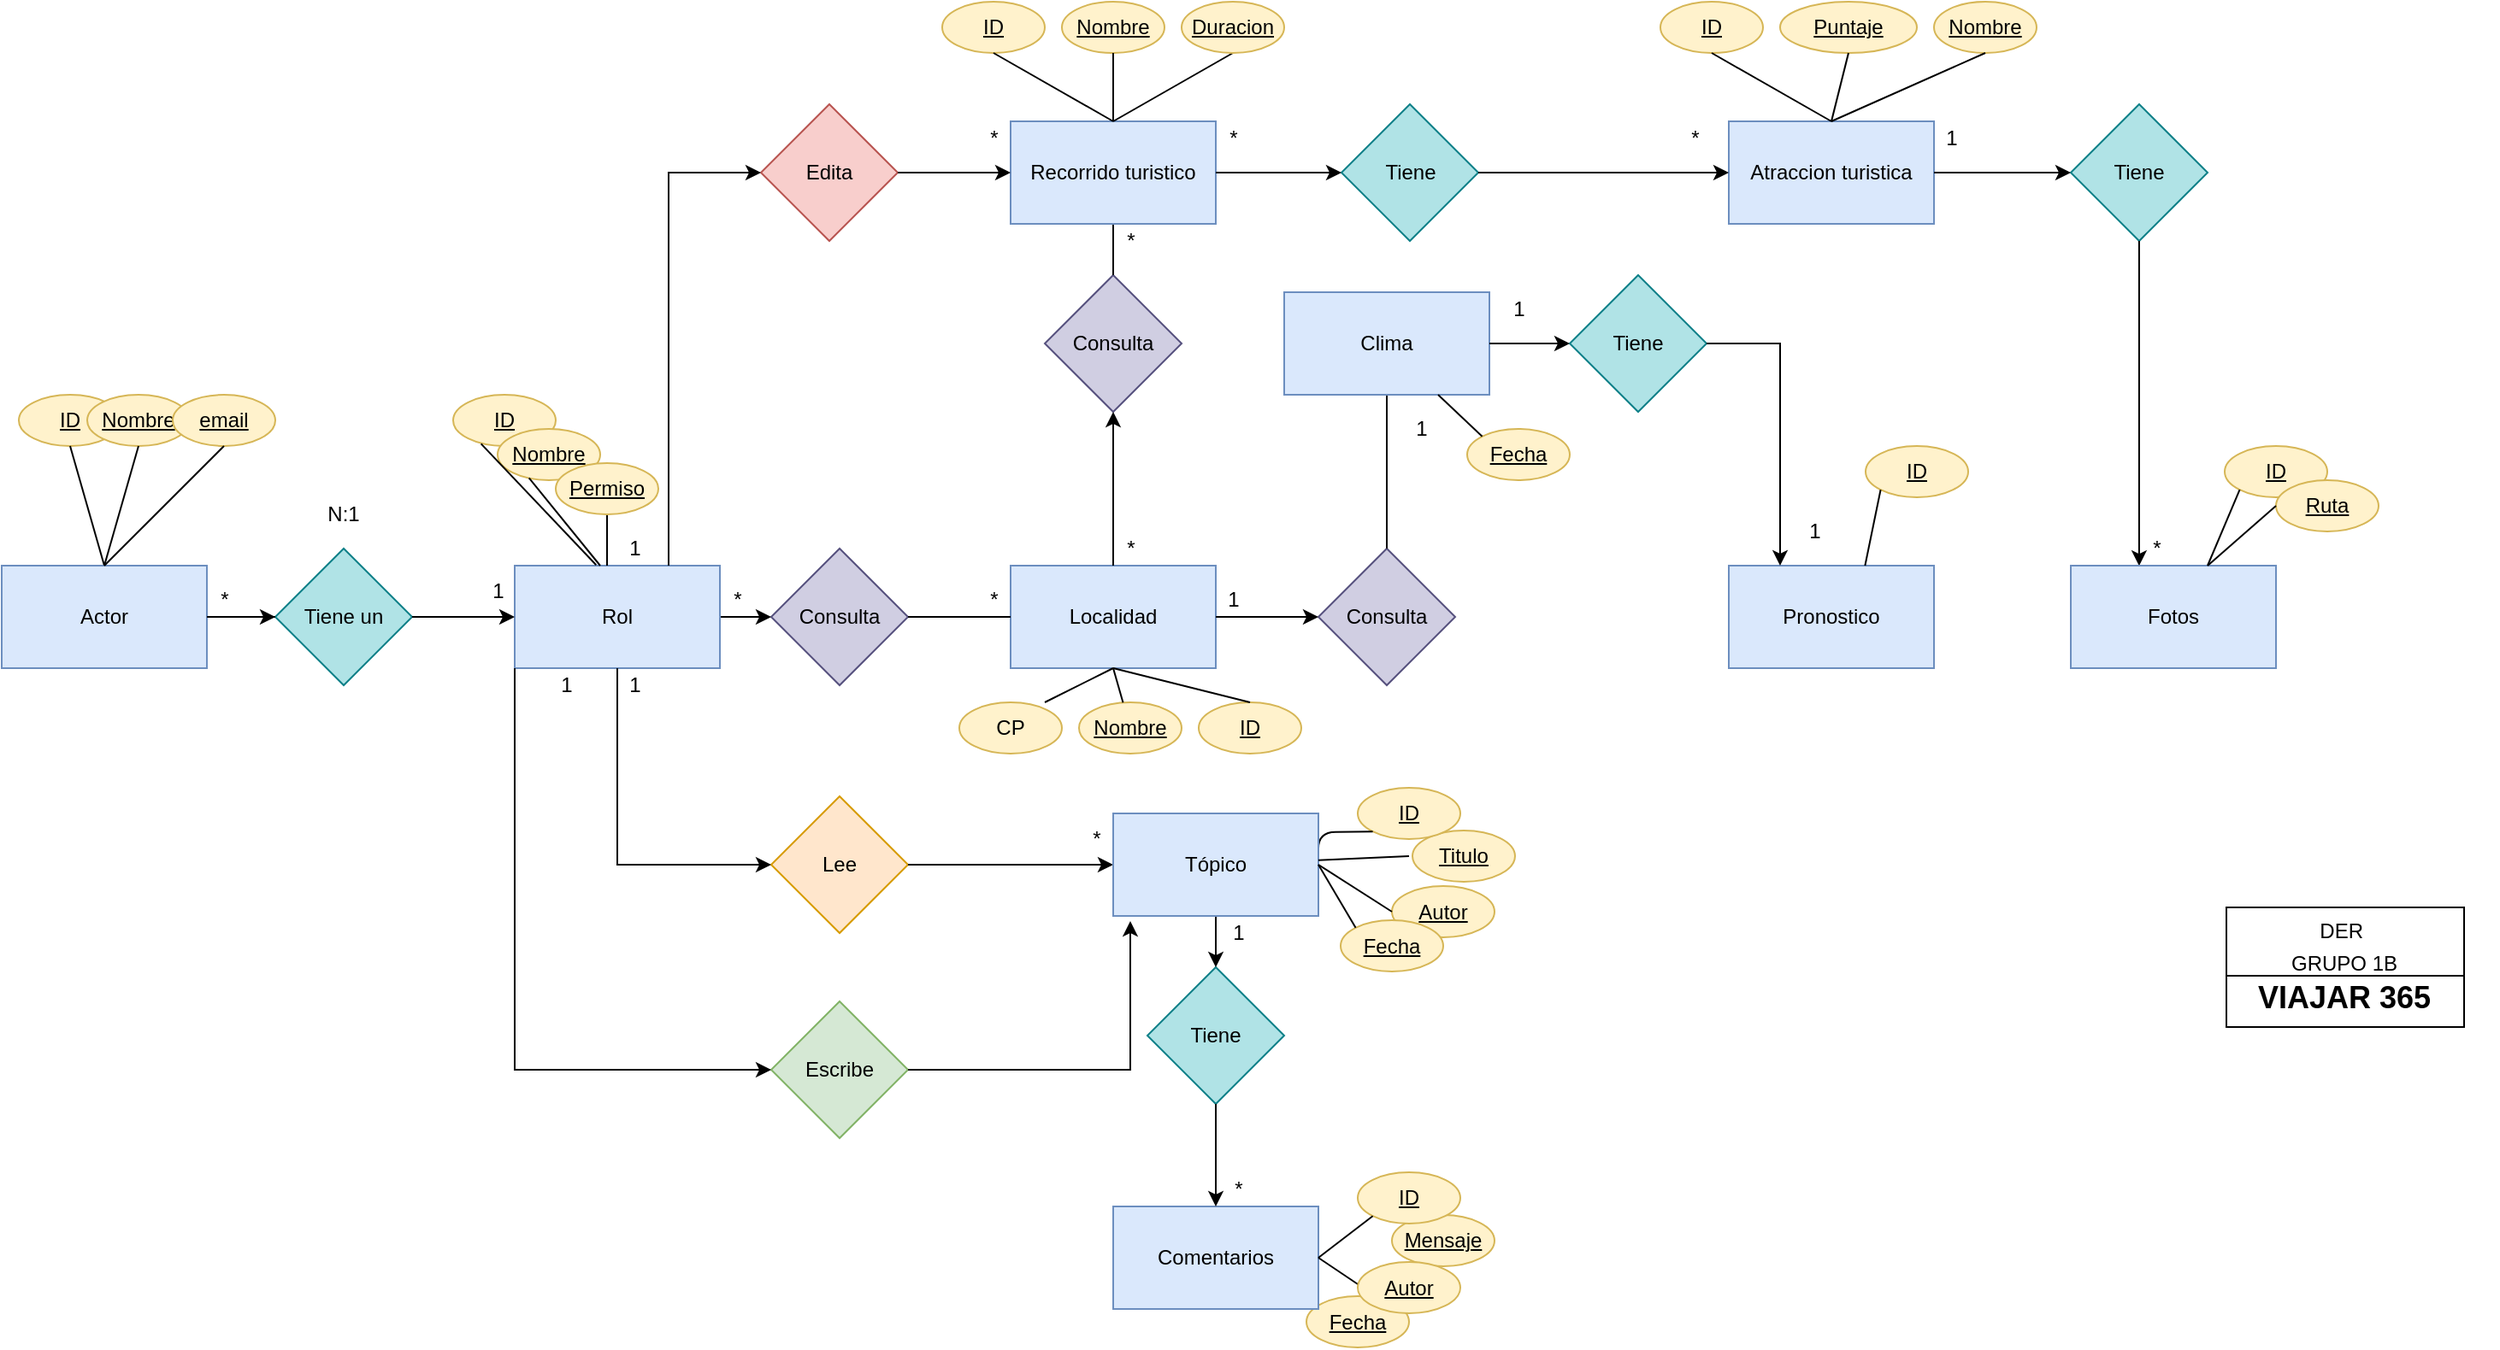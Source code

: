 <mxfile version="13.9.9" type="device"><diagram id="86EcQ5BP9vxSRsthsV8x" name="Page-1"><mxGraphModel dx="1006" dy="480" grid="1" gridSize="10" guides="1" tooltips="1" connect="1" arrows="1" fold="1" page="1" pageScale="1" pageWidth="827" pageHeight="1169" math="0" shadow="0"><root><mxCell id="0"/><mxCell id="1" parent="0"/><mxCell id="mu56oPrA9GOBE_GaLdoB-29" value="CP" style="ellipse;whiteSpace=wrap;html=1;fillColor=#fff2cc;strokeColor=#d6b656;" parent="1" vertex="1"><mxGeometry x="590" y="470" width="60" height="30" as="geometry"/></mxCell><mxCell id="CW9kjy_8tyR05ECF4ScM-4" value="Localidad" style="rounded=0;whiteSpace=wrap;html=1;fillColor=#dae8fc;strokeColor=#6c8ebf;" parent="1" vertex="1"><mxGeometry x="620" y="390" width="120" height="60" as="geometry"/></mxCell><mxCell id="3Yz3_kqwqckPV9ul7JrI-4" value="Consulta" style="rhombus;whiteSpace=wrap;html=1;fillColor=#d0cee2;strokeColor=#56517e;" parent="1" vertex="1"><mxGeometry x="480" y="380" width="80" height="80" as="geometry"/></mxCell><mxCell id="3Yz3_kqwqckPV9ul7JrI-11" value="Consulta" style="rhombus;whiteSpace=wrap;html=1;fillColor=#d0cee2;strokeColor=#56517e;" parent="1" vertex="1"><mxGeometry x="640" y="220" width="80" height="80" as="geometry"/></mxCell><mxCell id="3Yz3_kqwqckPV9ul7JrI-62" style="edgeStyle=orthogonalEdgeStyle;rounded=0;orthogonalLoop=1;jettySize=auto;html=1;exitX=0.5;exitY=0;exitDx=0;exitDy=0;entryX=0.5;entryY=1;entryDx=0;entryDy=0;" parent="1" source="CW9kjy_8tyR05ECF4ScM-4" target="3Yz3_kqwqckPV9ul7JrI-11" edge="1"><mxGeometry x="30" y="120" as="geometry"/></mxCell><mxCell id="3Yz3_kqwqckPV9ul7JrI-12" value="Consulta" style="rhombus;whiteSpace=wrap;html=1;fillColor=#d0cee2;strokeColor=#56517e;" parent="1" vertex="1"><mxGeometry x="800" y="380" width="80" height="80" as="geometry"/></mxCell><mxCell id="3Yz3_kqwqckPV9ul7JrI-18" value="" style="endArrow=none;html=1;entryX=0.5;entryY=1;entryDx=0;entryDy=0;exitX=0.5;exitY=0;exitDx=0;exitDy=0;" parent="1" source="3Yz3_kqwqckPV9ul7JrI-11" target="Ur3DEaM6I8VgG-aV_CgL-1" edge="1"><mxGeometry x="30" y="120" width="50" height="50" as="geometry"><mxPoint x="550" y="250" as="sourcePoint"/><mxPoint x="600" y="200" as="targetPoint"/></mxGeometry></mxCell><mxCell id="3Yz3_kqwqckPV9ul7JrI-19" value="" style="endArrow=none;html=1;entryX=0.5;entryY=1;entryDx=0;entryDy=0;exitX=0.5;exitY=0;exitDx=0;exitDy=0;" parent="1" source="3Yz3_kqwqckPV9ul7JrI-12" target="CW9kjy_8tyR05ECF4ScM-2" edge="1"><mxGeometry x="30" y="120" width="50" height="50" as="geometry"><mxPoint x="790" y="270" as="sourcePoint"/><mxPoint x="840" y="220" as="targetPoint"/></mxGeometry></mxCell><mxCell id="3Yz3_kqwqckPV9ul7JrI-61" style="edgeStyle=orthogonalEdgeStyle;rounded=0;orthogonalLoop=1;jettySize=auto;html=1;exitX=1;exitY=0.5;exitDx=0;exitDy=0;entryX=0;entryY=0.5;entryDx=0;entryDy=0;" parent="1" source="CW9kjy_8tyR05ECF4ScM-4" target="3Yz3_kqwqckPV9ul7JrI-12" edge="1"><mxGeometry x="30" y="120" as="geometry"/></mxCell><mxCell id="3Yz3_kqwqckPV9ul7JrI-22" value="" style="endArrow=none;html=1;entryX=0;entryY=0.5;entryDx=0;entryDy=0;exitX=1;exitY=0.5;exitDx=0;exitDy=0;" parent="1" source="3Yz3_kqwqckPV9ul7JrI-4" target="CW9kjy_8tyR05ECF4ScM-4" edge="1"><mxGeometry x="30" y="120" width="50" height="50" as="geometry"><mxPoint x="580" y="370" as="sourcePoint"/><mxPoint x="630" y="320" as="targetPoint"/></mxGeometry></mxCell><mxCell id="3Yz3_kqwqckPV9ul7JrI-34" style="edgeStyle=orthogonalEdgeStyle;rounded=0;orthogonalLoop=1;jettySize=auto;html=1;entryX=0;entryY=0.5;entryDx=0;entryDy=0;" parent="1" source="3Yz3_kqwqckPV9ul7JrI-30" target="3Yz3_kqwqckPV9ul7JrI-4" edge="1"><mxGeometry x="30" y="120" as="geometry"/></mxCell><mxCell id="3Yz3_kqwqckPV9ul7JrI-36" value="Lee" style="rhombus;whiteSpace=wrap;html=1;fillColor=#ffe6cc;strokeColor=#d79b00;" parent="1" vertex="1"><mxGeometry x="480" y="525" width="80" height="80" as="geometry"/></mxCell><mxCell id="3Yz3_kqwqckPV9ul7JrI-39" value="Escribe" style="rhombus;whiteSpace=wrap;html=1;fillColor=#d5e8d4;strokeColor=#82b366;" parent="1" vertex="1"><mxGeometry x="480" y="645" width="80" height="80" as="geometry"/></mxCell><mxCell id="3Yz3_kqwqckPV9ul7JrI-43" value="Tiene" style="rhombus;whiteSpace=wrap;html=1;fillColor=#b0e3e6;strokeColor=#0e8088;" parent="1" vertex="1"><mxGeometry x="813.5" y="120" width="80" height="80" as="geometry"/></mxCell><mxCell id="3Yz3_kqwqckPV9ul7JrI-47" value="Tiene" style="rhombus;whiteSpace=wrap;html=1;fillColor=#b0e3e6;strokeColor=#0e8088;" parent="1" vertex="1"><mxGeometry x="947" y="220" width="80" height="80" as="geometry"/></mxCell><mxCell id="3Yz3_kqwqckPV9ul7JrI-59" value="&lt;u&gt;ID&lt;/u&gt;" style="ellipse;whiteSpace=wrap;html=1;fillColor=#fff2cc;strokeColor=#d6b656;" parent="1" vertex="1"><mxGeometry x="40" y="290" width="60" height="30" as="geometry"/></mxCell><mxCell id="3Yz3_kqwqckPV9ul7JrI-69" value="*" style="text;html=1;align=center;verticalAlign=middle;resizable=0;points=[];autosize=1;" parent="1" vertex="1"><mxGeometry x="600" y="400" width="20" height="20" as="geometry"/></mxCell><mxCell id="3Yz3_kqwqckPV9ul7JrI-79" value="1" style="text;html=1;align=center;verticalAlign=middle;resizable=0;points=[];autosize=1;" parent="1" vertex="1"><mxGeometry x="740" y="400" width="20" height="20" as="geometry"/></mxCell><mxCell id="3Yz3_kqwqckPV9ul7JrI-83" value="*" style="text;html=1;align=center;verticalAlign=middle;resizable=0;points=[];autosize=1;" parent="1" vertex="1"><mxGeometry x="680" y="370" width="20" height="20" as="geometry"/></mxCell><mxCell id="4lgMsZDVUdZ11g3GKiUv-1" value="Edita" style="rhombus;whiteSpace=wrap;html=1;fillColor=#f8cecc;strokeColor=#b85450;" parent="1" vertex="1"><mxGeometry x="474" y="120" width="80" height="80" as="geometry"/></mxCell><mxCell id="4lgMsZDVUdZ11g3GKiUv-6" value="Tiene" style="rhombus;whiteSpace=wrap;html=1;fillColor=#b0e3e6;strokeColor=#0e8088;" parent="1" vertex="1"><mxGeometry x="1240" y="120" width="80" height="80" as="geometry"/></mxCell><mxCell id="4lgMsZDVUdZ11g3GKiUv-9" style="edgeStyle=orthogonalEdgeStyle;rounded=0;orthogonalLoop=1;jettySize=auto;html=1;entryX=0.333;entryY=0.002;entryDx=0;entryDy=0;entryPerimeter=0;" parent="1" source="4lgMsZDVUdZ11g3GKiUv-6" target="4lgMsZDVUdZ11g3GKiUv-8" edge="1"><mxGeometry x="1410" y="250" as="geometry"><Array as="points"/></mxGeometry></mxCell><mxCell id="4lgMsZDVUdZ11g3GKiUv-18" value="" style="endArrow=none;html=1;exitX=0.5;exitY=0;exitDx=0;exitDy=0;entryX=0.5;entryY=1;entryDx=0;entryDy=0;" parent="1" source="CW9kjy_8tyR05ECF4ScM-3" target="3Yz3_kqwqckPV9ul7JrI-59" edge="1"><mxGeometry x="30" y="120" width="50" height="50" as="geometry"><mxPoint x="640" y="520" as="sourcePoint"/><mxPoint x="130" y="340" as="targetPoint"/></mxGeometry></mxCell><mxCell id="4lgMsZDVUdZ11g3GKiUv-22" value="" style="group" parent="1" vertex="1" connectable="0"><mxGeometry x="1010" y="130" width="170" height="60" as="geometry"/></mxCell><mxCell id="3Yz3_kqwqckPV9ul7JrI-42" value="Atraccion turistica" style="whiteSpace=wrap;html=1;fillColor=#dae8fc;strokeColor=#6c8ebf;" parent="4lgMsZDVUdZ11g3GKiUv-22" vertex="1"><mxGeometry x="30" width="120" height="60" as="geometry"/></mxCell><mxCell id="3Yz3_kqwqckPV9ul7JrI-80" value="*" style="text;html=1;align=center;verticalAlign=middle;resizable=0;points=[];autosize=1;" parent="4lgMsZDVUdZ11g3GKiUv-22" vertex="1"><mxGeometry width="20" height="20" as="geometry"/></mxCell><mxCell id="4lgMsZDVUdZ11g3GKiUv-10" value="1" style="text;html=1;align=center;verticalAlign=middle;resizable=0;points=[];autosize=1;" parent="4lgMsZDVUdZ11g3GKiUv-22" vertex="1"><mxGeometry x="150" width="20" height="20" as="geometry"/></mxCell><mxCell id="3Yz3_kqwqckPV9ul7JrI-45" style="edgeStyle=orthogonalEdgeStyle;rounded=0;orthogonalLoop=1;jettySize=auto;html=1;exitX=1;exitY=0.5;exitDx=0;exitDy=0;" parent="1" source="3Yz3_kqwqckPV9ul7JrI-43" target="3Yz3_kqwqckPV9ul7JrI-42" edge="1"><mxGeometry x="30" y="120" as="geometry"/></mxCell><mxCell id="4lgMsZDVUdZ11g3GKiUv-7" style="edgeStyle=orthogonalEdgeStyle;rounded=0;orthogonalLoop=1;jettySize=auto;html=1;exitX=1;exitY=0.5;exitDx=0;exitDy=0;" parent="1" source="3Yz3_kqwqckPV9ul7JrI-42" target="4lgMsZDVUdZ11g3GKiUv-6" edge="1"><mxGeometry x="30" y="120" as="geometry"/></mxCell><mxCell id="4lgMsZDVUdZ11g3GKiUv-23" value="" style="group" parent="1" vertex="1" connectable="0"><mxGeometry x="1240" y="360" width="120" height="90" as="geometry"/></mxCell><mxCell id="4lgMsZDVUdZ11g3GKiUv-8" value="Fotos" style="whiteSpace=wrap;html=1;fillColor=#dae8fc;strokeColor=#6c8ebf;" parent="4lgMsZDVUdZ11g3GKiUv-23" vertex="1"><mxGeometry y="30" width="120" height="60" as="geometry"/></mxCell><mxCell id="4lgMsZDVUdZ11g3GKiUv-11" value="*" style="text;html=1;align=center;verticalAlign=middle;resizable=0;points=[];autosize=1;" parent="4lgMsZDVUdZ11g3GKiUv-23" vertex="1"><mxGeometry x="40" y="10" width="20" height="20" as="geometry"/></mxCell><mxCell id="4lgMsZDVUdZ11g3GKiUv-24" value="" style="group" parent="1" vertex="1" connectable="0"><mxGeometry x="1040" y="360" width="120" height="90" as="geometry"/></mxCell><mxCell id="3Yz3_kqwqckPV9ul7JrI-46" value="Pronostico" style="whiteSpace=wrap;html=1;fillColor=#dae8fc;strokeColor=#6c8ebf;" parent="4lgMsZDVUdZ11g3GKiUv-24" vertex="1"><mxGeometry y="30" width="120" height="60" as="geometry"/></mxCell><mxCell id="3Yz3_kqwqckPV9ul7JrI-84" value="1" style="text;html=1;align=center;verticalAlign=middle;resizable=0;points=[];autosize=1;" parent="4lgMsZDVUdZ11g3GKiUv-24" vertex="1"><mxGeometry x="40" width="20" height="20" as="geometry"/></mxCell><mxCell id="3Yz3_kqwqckPV9ul7JrI-49" style="edgeStyle=orthogonalEdgeStyle;rounded=0;orthogonalLoop=1;jettySize=auto;html=1;exitX=1;exitY=0.5;exitDx=0;exitDy=0;" parent="1" source="3Yz3_kqwqckPV9ul7JrI-47" target="3Yz3_kqwqckPV9ul7JrI-46" edge="1"><mxGeometry x="30" y="120" as="geometry"><Array as="points"><mxPoint x="1070" y="260"/></Array></mxGeometry></mxCell><mxCell id="4lgMsZDVUdZ11g3GKiUv-25" value="" style="group" parent="1" vertex="1" connectable="0"><mxGeometry x="780" y="230" width="147" height="90" as="geometry"/></mxCell><mxCell id="CW9kjy_8tyR05ECF4ScM-2" value="Clima&lt;br&gt;" style="rounded=0;whiteSpace=wrap;html=1;fillColor=#dae8fc;strokeColor=#6c8ebf;" parent="4lgMsZDVUdZ11g3GKiUv-25" vertex="1"><mxGeometry width="120" height="60" as="geometry"/></mxCell><mxCell id="3Yz3_kqwqckPV9ul7JrI-78" value="1" style="text;html=1;align=center;verticalAlign=middle;resizable=0;points=[];autosize=1;" parent="4lgMsZDVUdZ11g3GKiUv-25" vertex="1"><mxGeometry x="70" y="70" width="20" height="20" as="geometry"/></mxCell><mxCell id="3Yz3_kqwqckPV9ul7JrI-85" value="1" style="text;html=1;align=center;verticalAlign=middle;resizable=0;points=[];autosize=1;" parent="4lgMsZDVUdZ11g3GKiUv-25" vertex="1"><mxGeometry x="127" width="20" height="20" as="geometry"/></mxCell><mxCell id="3Yz3_kqwqckPV9ul7JrI-48" style="edgeStyle=orthogonalEdgeStyle;rounded=0;orthogonalLoop=1;jettySize=auto;html=1;entryX=0;entryY=0.5;entryDx=0;entryDy=0;" parent="1" source="CW9kjy_8tyR05ECF4ScM-2" target="3Yz3_kqwqckPV9ul7JrI-47" edge="1"><mxGeometry x="30" y="120" as="geometry"/></mxCell><mxCell id="4lgMsZDVUdZ11g3GKiUv-26" value="" style="group" parent="1" vertex="1" connectable="0"><mxGeometry x="600" y="130" width="160" height="80" as="geometry"/></mxCell><mxCell id="Ur3DEaM6I8VgG-aV_CgL-1" value="Recorrido turistico" style="whiteSpace=wrap;html=1;fillColor=#dae8fc;strokeColor=#6c8ebf;" parent="4lgMsZDVUdZ11g3GKiUv-26" vertex="1"><mxGeometry x="20" width="120" height="60" as="geometry"/></mxCell><mxCell id="3Yz3_kqwqckPV9ul7JrI-81" value="*" style="text;html=1;align=center;verticalAlign=middle;resizable=0;points=[];autosize=1;" parent="4lgMsZDVUdZ11g3GKiUv-26" vertex="1"><mxGeometry x="140" width="20" height="20" as="geometry"/></mxCell><mxCell id="3Yz3_kqwqckPV9ul7JrI-82" value="*" style="text;html=1;align=center;verticalAlign=middle;resizable=0;points=[];autosize=1;" parent="4lgMsZDVUdZ11g3GKiUv-26" vertex="1"><mxGeometry x="80" y="60" width="20" height="20" as="geometry"/></mxCell><mxCell id="4lgMsZDVUdZ11g3GKiUv-5" value="*" style="text;html=1;align=center;verticalAlign=middle;resizable=0;points=[];autosize=1;" parent="4lgMsZDVUdZ11g3GKiUv-26" vertex="1"><mxGeometry width="20" height="20" as="geometry"/></mxCell><mxCell id="3Yz3_kqwqckPV9ul7JrI-44" style="edgeStyle=orthogonalEdgeStyle;rounded=0;orthogonalLoop=1;jettySize=auto;html=1;exitX=1;exitY=0.5;exitDx=0;exitDy=0;entryX=0;entryY=0.5;entryDx=0;entryDy=0;" parent="1" source="Ur3DEaM6I8VgG-aV_CgL-1" target="3Yz3_kqwqckPV9ul7JrI-43" edge="1"><mxGeometry x="30" y="120" as="geometry"/></mxCell><mxCell id="4lgMsZDVUdZ11g3GKiUv-3" style="edgeStyle=orthogonalEdgeStyle;rounded=0;orthogonalLoop=1;jettySize=auto;html=1;exitX=1;exitY=0.5;exitDx=0;exitDy=0;entryX=0;entryY=0.5;entryDx=0;entryDy=0;" parent="1" source="4lgMsZDVUdZ11g3GKiUv-1" target="Ur3DEaM6I8VgG-aV_CgL-1" edge="1"><mxGeometry x="30" y="120" as="geometry"/></mxCell><mxCell id="3Yz3_kqwqckPV9ul7JrI-38" style="edgeStyle=orthogonalEdgeStyle;rounded=0;orthogonalLoop=1;jettySize=auto;html=1;exitX=1;exitY=0.5;exitDx=0;exitDy=0;entryX=0;entryY=0.5;entryDx=0;entryDy=0;" parent="1" source="3Yz3_kqwqckPV9ul7JrI-36" target="MVi90P_nsS6b1GFwKUVn-50" edge="1"><mxGeometry x="30" y="120" as="geometry"><mxPoint x="670" y="565" as="targetPoint"/></mxGeometry></mxCell><mxCell id="3Yz3_kqwqckPV9ul7JrI-41" style="edgeStyle=orthogonalEdgeStyle;rounded=0;orthogonalLoop=1;jettySize=auto;html=1;exitX=1;exitY=0.5;exitDx=0;exitDy=0;" parent="1" source="3Yz3_kqwqckPV9ul7JrI-39" edge="1"><mxGeometry x="30" y="120" as="geometry"><mxPoint x="560" y="800" as="sourcePoint"/><Array as="points"><mxPoint x="690" y="685"/></Array><mxPoint x="690" y="598" as="targetPoint"/></mxGeometry></mxCell><mxCell id="4lgMsZDVUdZ11g3GKiUv-28" value="" style="group" parent="1" vertex="1" connectable="0"><mxGeometry x="310" y="370" width="160" height="100" as="geometry"/></mxCell><mxCell id="3Yz3_kqwqckPV9ul7JrI-30" value="Rol" style="whiteSpace=wrap;html=1;fillColor=#dae8fc;strokeColor=#6c8ebf;" parent="4lgMsZDVUdZ11g3GKiUv-28" vertex="1"><mxGeometry x="20" y="20" width="120" height="60" as="geometry"/></mxCell><mxCell id="3Yz3_kqwqckPV9ul7JrI-67" value="1" style="text;html=1;align=center;verticalAlign=middle;resizable=0;points=[];autosize=1;" parent="4lgMsZDVUdZ11g3GKiUv-28" vertex="1"><mxGeometry y="25" width="20" height="20" as="geometry"/></mxCell><mxCell id="3Yz3_kqwqckPV9ul7JrI-68" value="*" style="text;html=1;align=center;verticalAlign=middle;resizable=0;points=[];autosize=1;" parent="4lgMsZDVUdZ11g3GKiUv-28" vertex="1"><mxGeometry x="140" y="30" width="20" height="20" as="geometry"/></mxCell><mxCell id="3Yz3_kqwqckPV9ul7JrI-70" value="1" style="text;html=1;align=center;verticalAlign=middle;resizable=0;points=[];autosize=1;" parent="4lgMsZDVUdZ11g3GKiUv-28" vertex="1"><mxGeometry x="80" y="80" width="20" height="20" as="geometry"/></mxCell><mxCell id="3Yz3_kqwqckPV9ul7JrI-71" value="1" style="text;html=1;align=center;verticalAlign=middle;resizable=0;points=[];autosize=1;" parent="4lgMsZDVUdZ11g3GKiUv-28" vertex="1"><mxGeometry x="40" y="80" width="20" height="20" as="geometry"/></mxCell><mxCell id="4lgMsZDVUdZ11g3GKiUv-4" value="1" style="text;html=1;align=center;verticalAlign=middle;resizable=0;points=[];autosize=1;" parent="4lgMsZDVUdZ11g3GKiUv-28" vertex="1"><mxGeometry x="80" width="20" height="20" as="geometry"/></mxCell><mxCell id="mu56oPrA9GOBE_GaLdoB-30" value="" style="endArrow=none;html=1;entryX=0.5;entryY=1;entryDx=0;entryDy=0;" parent="4lgMsZDVUdZ11g3GKiUv-28" target="mu56oPrA9GOBE_GaLdoB-21" edge="1"><mxGeometry width="50" height="50" relative="1" as="geometry"><mxPoint x="74" y="20" as="sourcePoint"/><mxPoint x="10" y="-20" as="targetPoint"/></mxGeometry></mxCell><mxCell id="4lgMsZDVUdZ11g3GKiUv-15" style="edgeStyle=orthogonalEdgeStyle;rounded=0;orthogonalLoop=1;jettySize=auto;html=1;exitX=0.5;exitY=1;exitDx=0;exitDy=0;entryX=0;entryY=0.5;entryDx=0;entryDy=0;" parent="1" source="3Yz3_kqwqckPV9ul7JrI-30" target="3Yz3_kqwqckPV9ul7JrI-36" edge="1"><mxGeometry x="30" y="120" as="geometry"/></mxCell><mxCell id="3Yz3_kqwqckPV9ul7JrI-40" style="edgeStyle=orthogonalEdgeStyle;rounded=0;orthogonalLoop=1;jettySize=auto;html=1;entryX=0;entryY=0.5;entryDx=0;entryDy=0;" parent="1" source="3Yz3_kqwqckPV9ul7JrI-30" target="3Yz3_kqwqckPV9ul7JrI-39" edge="1"><mxGeometry x="30" y="120" as="geometry"><Array as="points"><mxPoint x="330" y="685"/></Array></mxGeometry></mxCell><mxCell id="4lgMsZDVUdZ11g3GKiUv-2" style="edgeStyle=orthogonalEdgeStyle;rounded=0;orthogonalLoop=1;jettySize=auto;html=1;entryX=0;entryY=0.5;entryDx=0;entryDy=0;" parent="1" target="4lgMsZDVUdZ11g3GKiUv-1" edge="1"><mxGeometry x="30" y="120" as="geometry"><mxPoint x="420" y="390" as="sourcePoint"/><Array as="points"><mxPoint x="420" y="160"/></Array></mxGeometry></mxCell><mxCell id="4lgMsZDVUdZ11g3GKiUv-30" value="" style="group" parent="1" vertex="1" connectable="0"><mxGeometry x="30" y="390" width="140" height="60" as="geometry"/></mxCell><mxCell id="CW9kjy_8tyR05ECF4ScM-3" value="Actor" style="rounded=0;whiteSpace=wrap;html=1;fillColor=#dae8fc;strokeColor=#6c8ebf;" parent="4lgMsZDVUdZ11g3GKiUv-30" vertex="1"><mxGeometry width="120" height="60" as="geometry"/></mxCell><mxCell id="3Yz3_kqwqckPV9ul7JrI-66" value="*" style="text;html=1;align=center;verticalAlign=middle;resizable=0;points=[];autosize=1;" parent="4lgMsZDVUdZ11g3GKiUv-30" vertex="1"><mxGeometry x="120" y="10" width="20" height="20" as="geometry"/></mxCell><mxCell id="4lgMsZDVUdZ11g3GKiUv-31" value="" style="group" parent="1" vertex="1" connectable="0"><mxGeometry x="190" y="350" width="80" height="110" as="geometry"/></mxCell><mxCell id="3Yz3_kqwqckPV9ul7JrI-32" value="Tiene un" style="rhombus;whiteSpace=wrap;html=1;fillColor=#b0e3e6;strokeColor=#0e8088;" parent="4lgMsZDVUdZ11g3GKiUv-31" vertex="1"><mxGeometry y="30" width="80" height="80" as="geometry"/></mxCell><mxCell id="3Yz3_kqwqckPV9ul7JrI-65" value="N:1" style="text;html=1;strokeColor=none;fillColor=none;align=center;verticalAlign=middle;whiteSpace=wrap;rounded=0;" parent="4lgMsZDVUdZ11g3GKiUv-31" vertex="1"><mxGeometry x="20" width="40" height="20" as="geometry"/></mxCell><mxCell id="3Yz3_kqwqckPV9ul7JrI-33" style="edgeStyle=orthogonalEdgeStyle;rounded=0;orthogonalLoop=1;jettySize=auto;html=1;entryX=0;entryY=0.5;entryDx=0;entryDy=0;" parent="1" source="3Yz3_kqwqckPV9ul7JrI-32" target="3Yz3_kqwqckPV9ul7JrI-30" edge="1"><mxGeometry x="30" y="120" as="geometry"/></mxCell><mxCell id="4lgMsZDVUdZ11g3GKiUv-29" value="" style="edgeStyle=none;rounded=0;orthogonalLoop=1;jettySize=auto;html=1;" parent="1" source="CW9kjy_8tyR05ECF4ScM-3" target="3Yz3_kqwqckPV9ul7JrI-32" edge="1"><mxGeometry x="30" y="120" as="geometry"/></mxCell><mxCell id="3Yz3_kqwqckPV9ul7JrI-21" value="" style="endArrow=none;html=1;exitX=0;exitY=0.5;exitDx=0;exitDy=0;entryX=1;entryY=0.5;entryDx=0;entryDy=0;edgeStyle=orthogonalEdgeStyle;" parent="1" source="3Yz3_kqwqckPV9ul7JrI-32" target="CW9kjy_8tyR05ECF4ScM-3" edge="1"><mxGeometry x="30" y="120" width="50" height="50" as="geometry"><mxPoint x="570" y="360" as="sourcePoint"/><mxPoint x="620" y="310" as="targetPoint"/></mxGeometry></mxCell><mxCell id="4lgMsZDVUdZ11g3GKiUv-42" value="" style="group" parent="1" vertex="1" connectable="0"><mxGeometry x="1310" y="580" width="180" height="90" as="geometry"/></mxCell><mxCell id="4lgMsZDVUdZ11g3GKiUv-37" value="DER&amp;nbsp;&lt;br&gt;GRUPO 1B&lt;b style=&quot;font-size: 18px&quot;&gt;&lt;br&gt;VIAJAR 365&lt;/b&gt;" style="text;html=1;strokeColor=none;fillColor=none;align=center;verticalAlign=middle;whiteSpace=wrap;rounded=0;" parent="4lgMsZDVUdZ11g3GKiUv-42" vertex="1"><mxGeometry width="180" height="90" as="geometry"/></mxCell><mxCell id="4lgMsZDVUdZ11g3GKiUv-41" value="" style="rounded=0;whiteSpace=wrap;html=1;fillColor=none;" parent="4lgMsZDVUdZ11g3GKiUv-42" vertex="1"><mxGeometry x="21" y="10" width="139" height="40" as="geometry"/></mxCell><object label="" id="4lgMsZDVUdZ11g3GKiUv-40"><mxCell style="rounded=0;whiteSpace=wrap;html=1;fillColor=none;" parent="4lgMsZDVUdZ11g3GKiUv-42" vertex="1"><mxGeometry x="21" y="50" width="139" height="30" as="geometry"/></mxCell></object><mxCell id="mu56oPrA9GOBE_GaLdoB-1" value="&lt;u&gt;ID&lt;/u&gt;" style="ellipse;whiteSpace=wrap;html=1;fillColor=#fff2cc;strokeColor=#d6b656;" parent="1" vertex="1"><mxGeometry x="294" y="290" width="60" height="30" as="geometry"/></mxCell><mxCell id="mu56oPrA9GOBE_GaLdoB-2" value="&lt;u&gt;ID&lt;/u&gt;" style="ellipse;whiteSpace=wrap;html=1;fillColor=#fff2cc;strokeColor=#d6b656;" parent="1" vertex="1"><mxGeometry x="1000" y="60" width="60" height="30" as="geometry"/></mxCell><mxCell id="mu56oPrA9GOBE_GaLdoB-3" value="&lt;u&gt;ID&lt;/u&gt;" style="ellipse;whiteSpace=wrap;html=1;fillColor=#fff2cc;strokeColor=#d6b656;" parent="1" vertex="1"><mxGeometry x="580" y="60" width="60" height="30" as="geometry"/></mxCell><mxCell id="mu56oPrA9GOBE_GaLdoB-5" value="&lt;u&gt;ID&lt;/u&gt;" style="ellipse;whiteSpace=wrap;html=1;fillColor=#fff2cc;strokeColor=#d6b656;" parent="1" vertex="1"><mxGeometry x="1120" y="320" width="60" height="30" as="geometry"/></mxCell><mxCell id="mu56oPrA9GOBE_GaLdoB-6" value="&lt;u&gt;ID&lt;/u&gt;" style="ellipse;whiteSpace=wrap;html=1;fillColor=#fff2cc;strokeColor=#d6b656;" parent="1" vertex="1"><mxGeometry x="1330" y="320" width="60" height="30" as="geometry"/></mxCell><mxCell id="mu56oPrA9GOBE_GaLdoB-7" value="&lt;u&gt;ID&lt;/u&gt;" style="ellipse;whiteSpace=wrap;html=1;fillColor=#fff2cc;strokeColor=#d6b656;" parent="1" vertex="1"><mxGeometry x="730" y="470" width="60" height="30" as="geometry"/></mxCell><mxCell id="mu56oPrA9GOBE_GaLdoB-10" value="&lt;u&gt;Nombre&lt;/u&gt;" style="ellipse;whiteSpace=wrap;html=1;fillColor=#fff2cc;strokeColor=#d6b656;" parent="1" vertex="1"><mxGeometry x="80" y="290" width="60" height="30" as="geometry"/></mxCell><mxCell id="mu56oPrA9GOBE_GaLdoB-12" value="&lt;u&gt;email&lt;br&gt;&lt;/u&gt;" style="ellipse;whiteSpace=wrap;html=1;fillColor=#fff2cc;strokeColor=#d6b656;" parent="1" vertex="1"><mxGeometry x="130" y="290" width="60" height="30" as="geometry"/></mxCell><mxCell id="mu56oPrA9GOBE_GaLdoB-13" value="&lt;u&gt;Nombre&lt;/u&gt;" style="ellipse;whiteSpace=wrap;html=1;fillColor=#fff2cc;strokeColor=#d6b656;" parent="1" vertex="1"><mxGeometry x="320" y="310" width="60" height="30" as="geometry"/></mxCell><mxCell id="mu56oPrA9GOBE_GaLdoB-17" value="" style="endArrow=none;html=1;entryX=0.5;entryY=1;entryDx=0;entryDy=0;" parent="1" target="mu56oPrA9GOBE_GaLdoB-10" edge="1"><mxGeometry width="50" height="50" relative="1" as="geometry"><mxPoint x="90" y="390" as="sourcePoint"/><mxPoint x="170" y="330" as="targetPoint"/></mxGeometry></mxCell><mxCell id="mu56oPrA9GOBE_GaLdoB-18" value="" style="endArrow=none;html=1;entryX=0.5;entryY=1;entryDx=0;entryDy=0;exitX=0.5;exitY=0;exitDx=0;exitDy=0;" parent="1" source="CW9kjy_8tyR05ECF4ScM-3" target="mu56oPrA9GOBE_GaLdoB-12" edge="1"><mxGeometry width="50" height="50" relative="1" as="geometry"><mxPoint x="160" y="370" as="sourcePoint"/><mxPoint x="210" y="320" as="targetPoint"/></mxGeometry></mxCell><mxCell id="mu56oPrA9GOBE_GaLdoB-19" value="&lt;u&gt;Nombre&lt;/u&gt;" style="ellipse;whiteSpace=wrap;html=1;fillColor=#fff2cc;strokeColor=#d6b656;" parent="1" vertex="1"><mxGeometry x="660" y="470" width="60" height="30" as="geometry"/></mxCell><mxCell id="mu56oPrA9GOBE_GaLdoB-20" style="edgeStyle=none;rounded=0;orthogonalLoop=1;jettySize=auto;html=1;exitX=1;exitY=0;exitDx=0;exitDy=0;" parent="1" source="mu56oPrA9GOBE_GaLdoB-7" target="mu56oPrA9GOBE_GaLdoB-7" edge="1"><mxGeometry relative="1" as="geometry"/></mxCell><mxCell id="mu56oPrA9GOBE_GaLdoB-21" value="&lt;u&gt;Permiso&lt;/u&gt;" style="ellipse;whiteSpace=wrap;html=1;fillColor=#fff2cc;strokeColor=#d6b656;" parent="1" vertex="1"><mxGeometry x="354" y="330" width="60" height="30" as="geometry"/></mxCell><mxCell id="mu56oPrA9GOBE_GaLdoB-31" value="" style="endArrow=none;html=1;entryX=0.272;entryY=0.956;entryDx=0;entryDy=0;entryPerimeter=0;exitX=0.397;exitY=-0.006;exitDx=0;exitDy=0;exitPerimeter=0;" parent="1" source="3Yz3_kqwqckPV9ul7JrI-30" target="mu56oPrA9GOBE_GaLdoB-1" edge="1"><mxGeometry width="50" height="50" relative="1" as="geometry"><mxPoint x="270" y="575" as="sourcePoint"/><mxPoint x="320" y="525" as="targetPoint"/></mxGeometry></mxCell><mxCell id="mu56oPrA9GOBE_GaLdoB-32" value="" style="endArrow=none;html=1;entryX=0.306;entryY=0.957;entryDx=0;entryDy=0;entryPerimeter=0;" parent="1" target="mu56oPrA9GOBE_GaLdoB-13" edge="1"><mxGeometry width="50" height="50" relative="1" as="geometry"><mxPoint x="380" y="390" as="sourcePoint"/><mxPoint x="300" y="485" as="targetPoint"/></mxGeometry></mxCell><mxCell id="mu56oPrA9GOBE_GaLdoB-33" value="" style="endArrow=none;html=1;entryX=0.5;entryY=1;entryDx=0;entryDy=0;" parent="1" target="CW9kjy_8tyR05ECF4ScM-4" edge="1"><mxGeometry width="50" height="50" relative="1" as="geometry"><mxPoint x="640" y="470" as="sourcePoint"/><mxPoint x="620" y="450" as="targetPoint"/></mxGeometry></mxCell><mxCell id="mu56oPrA9GOBE_GaLdoB-34" value="" style="endArrow=none;html=1;entryX=0.5;entryY=1;entryDx=0;entryDy=0;" parent="1" source="mu56oPrA9GOBE_GaLdoB-19" target="CW9kjy_8tyR05ECF4ScM-4" edge="1"><mxGeometry width="50" height="50" relative="1" as="geometry"><mxPoint x="550" y="530" as="sourcePoint"/><mxPoint x="600" y="480" as="targetPoint"/></mxGeometry></mxCell><mxCell id="mu56oPrA9GOBE_GaLdoB-35" value="" style="endArrow=none;html=1;entryX=0.5;entryY=1;entryDx=0;entryDy=0;exitX=0.5;exitY=0;exitDx=0;exitDy=0;" parent="1" source="mu56oPrA9GOBE_GaLdoB-7" target="CW9kjy_8tyR05ECF4ScM-4" edge="1"><mxGeometry width="50" height="50" relative="1" as="geometry"><mxPoint x="770" y="510" as="sourcePoint"/><mxPoint x="820" y="460" as="targetPoint"/></mxGeometry></mxCell><mxCell id="mu56oPrA9GOBE_GaLdoB-49" value="" style="endArrow=none;html=1;entryX=0.5;entryY=1;entryDx=0;entryDy=0;exitX=0.5;exitY=0;exitDx=0;exitDy=0;" parent="1" source="Ur3DEaM6I8VgG-aV_CgL-1" target="mu56oPrA9GOBE_GaLdoB-3" edge="1"><mxGeometry width="50" height="50" relative="1" as="geometry"><mxPoint x="700" y="110" as="sourcePoint"/><mxPoint x="750" y="60" as="targetPoint"/></mxGeometry></mxCell><mxCell id="mu56oPrA9GOBE_GaLdoB-50" value="" style="endArrow=none;html=1;entryX=0.5;entryY=1;entryDx=0;entryDy=0;" parent="1" target="mu56oPrA9GOBE_GaLdoB-2" edge="1"><mxGeometry width="50" height="50" relative="1" as="geometry"><mxPoint x="1100" y="130" as="sourcePoint"/><mxPoint x="1200" y="30" as="targetPoint"/></mxGeometry></mxCell><mxCell id="mu56oPrA9GOBE_GaLdoB-51" value="" style="endArrow=none;html=1;entryX=0;entryY=1;entryDx=0;entryDy=0;exitX=0.664;exitY=0;exitDx=0;exitDy=0;exitPerimeter=0;" parent="1" source="3Yz3_kqwqckPV9ul7JrI-46" target="mu56oPrA9GOBE_GaLdoB-5" edge="1"><mxGeometry width="50" height="50" relative="1" as="geometry"><mxPoint x="960" y="460" as="sourcePoint"/><mxPoint x="1010" y="410" as="targetPoint"/></mxGeometry></mxCell><mxCell id="mu56oPrA9GOBE_GaLdoB-53" value="" style="endArrow=none;html=1;entryX=0;entryY=1;entryDx=0;entryDy=0;" parent="1" target="mu56oPrA9GOBE_GaLdoB-6" edge="1"><mxGeometry width="50" height="50" relative="1" as="geometry"><mxPoint x="1320" y="390" as="sourcePoint"/><mxPoint x="1500" y="390" as="targetPoint"/></mxGeometry></mxCell><mxCell id="mu56oPrA9GOBE_GaLdoB-56" value="&lt;u&gt;Puntaje&lt;/u&gt;" style="ellipse;whiteSpace=wrap;html=1;fillColor=#fff2cc;strokeColor=#d6b656;" parent="1" vertex="1"><mxGeometry x="1070" y="60" width="80" height="30" as="geometry"/></mxCell><mxCell id="mu56oPrA9GOBE_GaLdoB-57" value="" style="endArrow=none;html=1;entryX=0.5;entryY=1;entryDx=0;entryDy=0;exitX=0.5;exitY=0;exitDx=0;exitDy=0;" parent="1" source="Ur3DEaM6I8VgG-aV_CgL-1" target="mu56oPrA9GOBE_GaLdoB-55" edge="1"><mxGeometry width="50" height="50" relative="1" as="geometry"><mxPoint x="910" y="190" as="sourcePoint"/><mxPoint x="960" y="140" as="targetPoint"/></mxGeometry></mxCell><mxCell id="mu56oPrA9GOBE_GaLdoB-58" value="" style="endArrow=none;html=1;entryX=0.5;entryY=1;entryDx=0;entryDy=0;exitX=0.5;exitY=0;exitDx=0;exitDy=0;" parent="1" source="3Yz3_kqwqckPV9ul7JrI-42" target="mu56oPrA9GOBE_GaLdoB-56" edge="1"><mxGeometry width="50" height="50" relative="1" as="geometry"><mxPoint x="910" y="190" as="sourcePoint"/><mxPoint x="960" y="140" as="targetPoint"/></mxGeometry></mxCell><mxCell id="mu56oPrA9GOBE_GaLdoB-59" value="&lt;u&gt;Nombre&lt;/u&gt;" style="ellipse;whiteSpace=wrap;html=1;fillColor=#fff2cc;strokeColor=#d6b656;" parent="1" vertex="1"><mxGeometry x="650" y="60" width="60" height="30" as="geometry"/></mxCell><mxCell id="mu56oPrA9GOBE_GaLdoB-55" value="&lt;u&gt;Duracion&lt;/u&gt;" style="ellipse;whiteSpace=wrap;html=1;fillColor=#fff2cc;strokeColor=#d6b656;" parent="1" vertex="1"><mxGeometry x="720" y="60" width="60" height="30" as="geometry"/></mxCell><mxCell id="mu56oPrA9GOBE_GaLdoB-60" value="" style="endArrow=none;html=1;entryX=0.5;entryY=1;entryDx=0;entryDy=0;exitX=0.5;exitY=0;exitDx=0;exitDy=0;" parent="1" source="Ur3DEaM6I8VgG-aV_CgL-1" target="mu56oPrA9GOBE_GaLdoB-59" edge="1"><mxGeometry width="50" height="50" relative="1" as="geometry"><mxPoint x="660" y="150" as="sourcePoint"/><mxPoint x="710" y="100" as="targetPoint"/></mxGeometry></mxCell><mxCell id="mu56oPrA9GOBE_GaLdoB-61" value="&lt;u&gt;Nombre&lt;/u&gt;" style="ellipse;whiteSpace=wrap;html=1;fillColor=#fff2cc;strokeColor=#d6b656;" parent="1" vertex="1"><mxGeometry x="1160" y="60" width="60" height="30" as="geometry"/></mxCell><mxCell id="mu56oPrA9GOBE_GaLdoB-62" value="" style="endArrow=none;html=1;entryX=0.5;entryY=1;entryDx=0;entryDy=0;exitX=0.5;exitY=0;exitDx=0;exitDy=0;" parent="1" source="3Yz3_kqwqckPV9ul7JrI-42" target="mu56oPrA9GOBE_GaLdoB-61" edge="1"><mxGeometry width="50" height="50" relative="1" as="geometry"><mxPoint x="1230" y="100" as="sourcePoint"/><mxPoint x="1280" y="50" as="targetPoint"/></mxGeometry></mxCell><mxCell id="mu56oPrA9GOBE_GaLdoB-63" value="&lt;u&gt;Fecha&lt;/u&gt;" style="ellipse;whiteSpace=wrap;html=1;fillColor=#fff2cc;strokeColor=#d6b656;" parent="1" vertex="1"><mxGeometry x="887" y="310" width="60" height="30" as="geometry"/></mxCell><mxCell id="mu56oPrA9GOBE_GaLdoB-64" value="" style="endArrow=none;html=1;entryX=0.75;entryY=1;entryDx=0;entryDy=0;exitX=0;exitY=0;exitDx=0;exitDy=0;" parent="1" source="mu56oPrA9GOBE_GaLdoB-63" target="CW9kjy_8tyR05ECF4ScM-2" edge="1"><mxGeometry width="50" height="50" relative="1" as="geometry"><mxPoint x="900" y="410" as="sourcePoint"/><mxPoint x="950" y="360" as="targetPoint"/></mxGeometry></mxCell><mxCell id="mu56oPrA9GOBE_GaLdoB-65" value="&lt;u&gt;Ruta&lt;/u&gt;" style="ellipse;whiteSpace=wrap;html=1;fillColor=#fff2cc;strokeColor=#d6b656;" parent="1" vertex="1"><mxGeometry x="1360" y="340" width="60" height="30" as="geometry"/></mxCell><mxCell id="mu56oPrA9GOBE_GaLdoB-66" value="" style="endArrow=none;html=1;entryX=0;entryY=0.5;entryDx=0;entryDy=0;exitX=0.667;exitY=0;exitDx=0;exitDy=0;exitPerimeter=0;" parent="1" source="4lgMsZDVUdZ11g3GKiUv-8" target="mu56oPrA9GOBE_GaLdoB-65" edge="1"><mxGeometry width="50" height="50" relative="1" as="geometry"><mxPoint x="1410" y="440" as="sourcePoint"/><mxPoint x="1460" y="390" as="targetPoint"/></mxGeometry></mxCell><mxCell id="MVi90P_nsS6b1GFwKUVn-29" value="&lt;u&gt;Titulo&lt;/u&gt;" style="ellipse;whiteSpace=wrap;html=1;fillColor=#fff2cc;strokeColor=#d6b656;" parent="1" vertex="1"><mxGeometry x="855" y="545" width="60" height="30" as="geometry"/></mxCell><mxCell id="MVi90P_nsS6b1GFwKUVn-30" value="&lt;u&gt;Mensaje&lt;br&gt;&lt;/u&gt;" style="ellipse;whiteSpace=wrap;html=1;fillColor=#fff2cc;strokeColor=#d6b656;" parent="1" vertex="1"><mxGeometry x="843" y="770" width="60" height="30" as="geometry"/></mxCell><mxCell id="MVi90P_nsS6b1GFwKUVn-31" value="&lt;u&gt;Autor&lt;/u&gt;" style="ellipse;whiteSpace=wrap;html=1;fillColor=#fff2cc;strokeColor=#d6b656;" parent="1" vertex="1"><mxGeometry x="843" y="577.5" width="60" height="30" as="geometry"/></mxCell><mxCell id="MVi90P_nsS6b1GFwKUVn-32" value="&lt;u&gt;Fecha&lt;/u&gt;" style="ellipse;whiteSpace=wrap;html=1;fillColor=#fff2cc;strokeColor=#d6b656;" parent="1" vertex="1"><mxGeometry x="793" y="817.5" width="60" height="30" as="geometry"/></mxCell><mxCell id="MVi90P_nsS6b1GFwKUVn-33" value="" style="group" parent="1" vertex="1" connectable="0"><mxGeometry x="680" y="520" width="203" height="307.5" as="geometry"/></mxCell><mxCell id="MVi90P_nsS6b1GFwKUVn-34" value="Tiene" style="rhombus;whiteSpace=wrap;html=1;fillColor=#b0e3e6;strokeColor=#0e8088;" parent="MVi90P_nsS6b1GFwKUVn-33" vertex="1"><mxGeometry x="20" y="105" width="80" height="80" as="geometry"/></mxCell><mxCell id="MVi90P_nsS6b1GFwKUVn-35" style="edgeStyle=orthogonalEdgeStyle;rounded=0;orthogonalLoop=1;jettySize=auto;html=1;entryX=0.5;entryY=0;entryDx=0;entryDy=0;" parent="MVi90P_nsS6b1GFwKUVn-33" source="MVi90P_nsS6b1GFwKUVn-50" target="MVi90P_nsS6b1GFwKUVn-34" edge="1"><mxGeometry x="-897" y="-405" as="geometry"/></mxCell><mxCell id="MVi90P_nsS6b1GFwKUVn-36" value="" style="group" parent="MVi90P_nsS6b1GFwKUVn-33" vertex="1" connectable="0"><mxGeometry y="225" width="120" height="80" as="geometry"/></mxCell><mxCell id="MVi90P_nsS6b1GFwKUVn-37" value="Comentarios" style="whiteSpace=wrap;html=1;fillColor=#dae8fc;strokeColor=#6c8ebf;" parent="MVi90P_nsS6b1GFwKUVn-36" vertex="1"><mxGeometry y="20" width="120" height="60" as="geometry"/></mxCell><mxCell id="MVi90P_nsS6b1GFwKUVn-38" value="" style="edgeStyle=none;rounded=0;orthogonalLoop=1;jettySize=auto;html=1;" parent="MVi90P_nsS6b1GFwKUVn-36" source="MVi90P_nsS6b1GFwKUVn-39" target="MVi90P_nsS6b1GFwKUVn-37" edge="1"><mxGeometry relative="1" as="geometry"/></mxCell><mxCell id="MVi90P_nsS6b1GFwKUVn-39" value="*" style="text;html=1;align=center;verticalAlign=middle;resizable=0;points=[];autosize=1;" parent="MVi90P_nsS6b1GFwKUVn-36" vertex="1"><mxGeometry x="63" width="20" height="20" as="geometry"/></mxCell><mxCell id="MVi90P_nsS6b1GFwKUVn-40" style="edgeStyle=orthogonalEdgeStyle;rounded=0;orthogonalLoop=1;jettySize=auto;html=1;exitX=0.5;exitY=1;exitDx=0;exitDy=0;" parent="MVi90P_nsS6b1GFwKUVn-33" source="MVi90P_nsS6b1GFwKUVn-34" target="MVi90P_nsS6b1GFwKUVn-37" edge="1"><mxGeometry x="-897" y="-405" as="geometry"/></mxCell><mxCell id="MVi90P_nsS6b1GFwKUVn-41" value="&lt;u&gt;ID&lt;/u&gt;" style="ellipse;whiteSpace=wrap;html=1;fillColor=#fff2cc;strokeColor=#d6b656;" parent="MVi90P_nsS6b1GFwKUVn-33" vertex="1"><mxGeometry x="143" width="60" height="30" as="geometry"/></mxCell><mxCell id="MVi90P_nsS6b1GFwKUVn-42" value="&lt;u&gt;ID&lt;/u&gt;" style="ellipse;whiteSpace=wrap;html=1;fillColor=#fff2cc;strokeColor=#d6b656;" parent="MVi90P_nsS6b1GFwKUVn-33" vertex="1"><mxGeometry x="143" y="225" width="60" height="30" as="geometry"/></mxCell><mxCell id="MVi90P_nsS6b1GFwKUVn-43" style="edgeStyle=none;rounded=0;orthogonalLoop=1;jettySize=auto;html=1;exitX=1;exitY=0;exitDx=0;exitDy=0;" parent="MVi90P_nsS6b1GFwKUVn-33" source="MVi90P_nsS6b1GFwKUVn-30" target="MVi90P_nsS6b1GFwKUVn-30" edge="1"><mxGeometry relative="1" as="geometry"/></mxCell><mxCell id="MVi90P_nsS6b1GFwKUVn-44" value="" style="endArrow=none;html=1;exitX=1;exitY=0.5;exitDx=0;exitDy=0;entryX=0;entryY=1;entryDx=0;entryDy=0;" parent="MVi90P_nsS6b1GFwKUVn-33" source="MVi90P_nsS6b1GFwKUVn-50" target="MVi90P_nsS6b1GFwKUVn-41" edge="1"><mxGeometry width="50" height="50" relative="1" as="geometry"><mxPoint x="373" y="65" as="sourcePoint"/><mxPoint x="423" y="15" as="targetPoint"/><Array as="points"><mxPoint x="120" y="26"/></Array></mxGeometry></mxCell><mxCell id="MVi90P_nsS6b1GFwKUVn-45" value="" style="endArrow=none;html=1;entryX=1;entryY=0.5;entryDx=0;entryDy=0;exitX=0;exitY=1;exitDx=0;exitDy=0;" parent="MVi90P_nsS6b1GFwKUVn-33" source="MVi90P_nsS6b1GFwKUVn-42" target="MVi90P_nsS6b1GFwKUVn-37" edge="1"><mxGeometry width="50" height="50" relative="1" as="geometry"><mxPoint x="23" y="425" as="sourcePoint"/><mxPoint x="73" y="375" as="targetPoint"/></mxGeometry></mxCell><mxCell id="MVi90P_nsS6b1GFwKUVn-46" value="" style="endArrow=none;html=1;entryX=1;entryY=0.5;entryDx=0;entryDy=0;exitX=0.004;exitY=0.438;exitDx=0;exitDy=0;exitPerimeter=0;" parent="MVi90P_nsS6b1GFwKUVn-33" source="MVi90P_nsS6b1GFwKUVn-47" target="MVi90P_nsS6b1GFwKUVn-37" edge="1"><mxGeometry width="50" height="50" relative="1" as="geometry"><mxPoint x="73" y="395" as="sourcePoint"/><mxPoint x="123" y="345" as="targetPoint"/><Array as="points"/></mxGeometry></mxCell><mxCell id="MVi90P_nsS6b1GFwKUVn-47" value="&lt;u&gt;Autor&lt;/u&gt;" style="ellipse;whiteSpace=wrap;html=1;fillColor=#fff2cc;strokeColor=#d6b656;" parent="MVi90P_nsS6b1GFwKUVn-33" vertex="1"><mxGeometry x="143" y="277.5" width="60" height="30" as="geometry"/></mxCell><mxCell id="MVi90P_nsS6b1GFwKUVn-48" value="&lt;u&gt;Fecha&lt;/u&gt;" style="ellipse;whiteSpace=wrap;html=1;fillColor=#fff2cc;strokeColor=#d6b656;" parent="MVi90P_nsS6b1GFwKUVn-33" vertex="1"><mxGeometry x="133" y="77.5" width="60" height="30" as="geometry"/></mxCell><mxCell id="MVi90P_nsS6b1GFwKUVn-49" value="" style="group" parent="MVi90P_nsS6b1GFwKUVn-33" vertex="1" connectable="0"><mxGeometry x="-20" y="15" width="140" height="80" as="geometry"/></mxCell><mxCell id="MVi90P_nsS6b1GFwKUVn-50" value="Tópico" style="whiteSpace=wrap;html=1;fillColor=#dae8fc;strokeColor=#6c8ebf;" parent="MVi90P_nsS6b1GFwKUVn-49" vertex="1"><mxGeometry x="20" width="120" height="60" as="geometry"/></mxCell><mxCell id="MVi90P_nsS6b1GFwKUVn-51" value="1" style="text;html=1;align=center;verticalAlign=middle;resizable=0;points=[];autosize=1;" parent="MVi90P_nsS6b1GFwKUVn-49" vertex="1"><mxGeometry x="83" y="60" width="20" height="20" as="geometry"/></mxCell><mxCell id="MVi90P_nsS6b1GFwKUVn-52" value="*" style="text;html=1;align=center;verticalAlign=middle;resizable=0;points=[];autosize=1;" parent="MVi90P_nsS6b1GFwKUVn-49" vertex="1"><mxGeometry y="5" width="20" height="20" as="geometry"/></mxCell><mxCell id="MVi90P_nsS6b1GFwKUVn-53" value="" style="endArrow=none;html=1;entryX=1;entryY=0.5;entryDx=0;entryDy=0;exitX=0;exitY=0;exitDx=0;exitDy=0;" parent="MVi90P_nsS6b1GFwKUVn-33" source="MVi90P_nsS6b1GFwKUVn-48" target="MVi90P_nsS6b1GFwKUVn-50" edge="1"><mxGeometry width="50" height="50" relative="1" as="geometry"><mxPoint x="-804" y="-370" as="sourcePoint"/><mxPoint x="-754" y="-420" as="targetPoint"/></mxGeometry></mxCell><mxCell id="MVi90P_nsS6b1GFwKUVn-54" value="" style="endArrow=none;html=1;entryX=0;entryY=0.5;entryDx=0;entryDy=0;" parent="1" source="MVi90P_nsS6b1GFwKUVn-50" edge="1"><mxGeometry width="50" height="50" relative="1" as="geometry"><mxPoint x="1053" y="615" as="sourcePoint"/><mxPoint x="853" y="560" as="targetPoint"/></mxGeometry></mxCell><mxCell id="MVi90P_nsS6b1GFwKUVn-55" value="" style="endArrow=none;html=1;entryX=1;entryY=0.5;entryDx=0;entryDy=0;exitX=0;exitY=0.5;exitDx=0;exitDy=0;" parent="1" source="MVi90P_nsS6b1GFwKUVn-31" target="MVi90P_nsS6b1GFwKUVn-50" edge="1"><mxGeometry width="50" height="50" relative="1" as="geometry"><mxPoint x="803" y="695" as="sourcePoint"/><mxPoint x="802" y="615" as="targetPoint"/></mxGeometry></mxCell></root></mxGraphModel></diagram></mxfile>